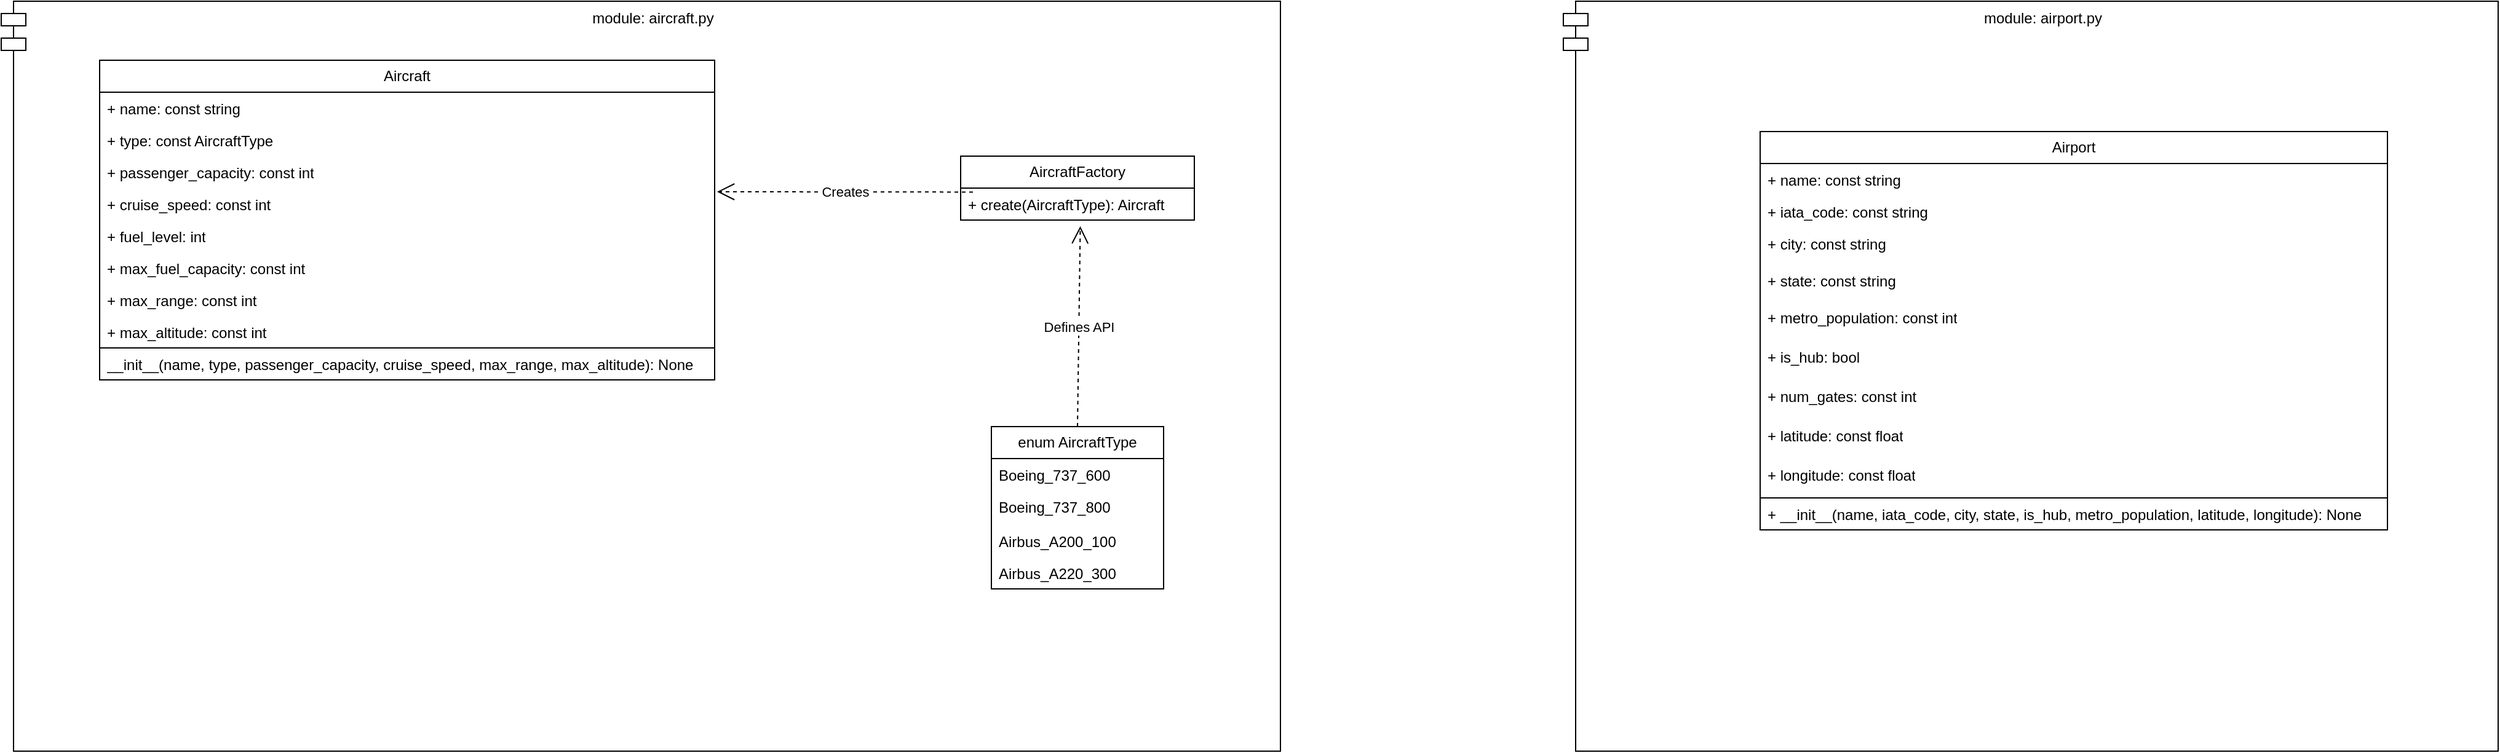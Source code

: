 <mxfile version="22.1.21" type="google">
  <diagram id="C5RBs43oDa-KdzZeNtuy" name="Page-1">
    <mxGraphModel grid="1" page="1" gridSize="10" guides="1" tooltips="1" connect="1" arrows="1" fold="1" pageScale="1" pageWidth="1200" pageHeight="1920" math="0" shadow="0">
      <root>
        <mxCell id="WIyWlLk6GJQsqaUBKTNV-0" />
        <mxCell id="WIyWlLk6GJQsqaUBKTNV-1" parent="WIyWlLk6GJQsqaUBKTNV-0" />
        <mxCell id="FBJqxQSfG6q5Dgu4mfyf-16" value="module: airport.py" style="shape=module;align=left;spacingLeft=20;align=center;verticalAlign=top;whiteSpace=wrap;html=1;" vertex="1" parent="WIyWlLk6GJQsqaUBKTNV-1">
          <mxGeometry x="260" y="54" width="760" height="610" as="geometry" />
        </mxCell>
        <mxCell id="FBJqxQSfG6q5Dgu4mfyf-5" value="module: aircraft.py" style="shape=module;align=left;spacingLeft=20;align=center;verticalAlign=top;whiteSpace=wrap;html=1;movable=1;resizable=1;rotatable=1;deletable=1;editable=1;locked=0;connectable=1;" vertex="1" parent="WIyWlLk6GJQsqaUBKTNV-1">
          <mxGeometry x="-1010" y="54" width="1040" height="610" as="geometry" />
        </mxCell>
        <mxCell id="iqvePdSqnSLNCN-937UF-0" value="Aircraft" style="swimlane;fontStyle=0;childLayout=stackLayout;horizontal=1;startSize=26;fillColor=none;horizontalStack=0;resizeParent=1;resizeParentMax=0;resizeLast=0;collapsible=1;marginBottom=0;whiteSpace=wrap;html=1;" vertex="1" parent="WIyWlLk6GJQsqaUBKTNV-1">
          <mxGeometry x="-930" y="102" width="500" height="260" as="geometry" />
        </mxCell>
        <mxCell id="iqvePdSqnSLNCN-937UF-1" value="+ name: const string" style="text;strokeColor=none;fillColor=none;align=left;verticalAlign=top;spacingLeft=4;spacingRight=4;overflow=hidden;rotatable=0;points=[[0,0.5],[1,0.5]];portConstraint=eastwest;whiteSpace=wrap;html=1;" vertex="1" parent="iqvePdSqnSLNCN-937UF-0">
          <mxGeometry y="26" width="500" height="26" as="geometry" />
        </mxCell>
        <mxCell id="2-22p67KsCmv7Br5WCcd-1" value="+ type: const AircraftType" style="text;strokeColor=none;fillColor=none;align=left;verticalAlign=top;spacingLeft=4;spacingRight=4;overflow=hidden;rotatable=0;points=[[0,0.5],[1,0.5]];portConstraint=eastwest;whiteSpace=wrap;html=1;" vertex="1" parent="iqvePdSqnSLNCN-937UF-0">
          <mxGeometry y="52" width="500" height="26" as="geometry" />
        </mxCell>
        <mxCell id="iqvePdSqnSLNCN-937UF-2" value="+ passenger_capacity: const int" style="text;strokeColor=none;fillColor=none;align=left;verticalAlign=top;spacingLeft=4;spacingRight=4;overflow=hidden;rotatable=0;points=[[0,0.5],[1,0.5]];portConstraint=eastwest;whiteSpace=wrap;html=1;" vertex="1" parent="iqvePdSqnSLNCN-937UF-0">
          <mxGeometry y="78" width="500" height="26" as="geometry" />
        </mxCell>
        <mxCell id="2-22p67KsCmv7Br5WCcd-0" value="+ cruise_speed: const int" style="text;strokeColor=none;fillColor=none;align=left;verticalAlign=top;spacingLeft=4;spacingRight=4;overflow=hidden;rotatable=0;points=[[0,0.5],[1,0.5]];portConstraint=eastwest;whiteSpace=wrap;html=1;" vertex="1" parent="iqvePdSqnSLNCN-937UF-0">
          <mxGeometry y="104" width="500" height="26" as="geometry" />
        </mxCell>
        <mxCell id="6XMd4bnJF70WychvztIt-2" value="+ fuel_level: int" style="text;strokeColor=none;fillColor=none;align=left;verticalAlign=top;spacingLeft=4;spacingRight=4;overflow=hidden;rotatable=0;points=[[0,0.5],[1,0.5]];portConstraint=eastwest;whiteSpace=wrap;html=1;" vertex="1" parent="iqvePdSqnSLNCN-937UF-0">
          <mxGeometry y="130" width="500" height="26" as="geometry" />
        </mxCell>
        <mxCell id="6XMd4bnJF70WychvztIt-1" value="+ max_fuel_capacity: const int" style="text;strokeColor=none;fillColor=none;align=left;verticalAlign=top;spacingLeft=4;spacingRight=4;overflow=hidden;rotatable=0;points=[[0,0.5],[1,0.5]];portConstraint=eastwest;whiteSpace=wrap;html=1;" vertex="1" parent="iqvePdSqnSLNCN-937UF-0">
          <mxGeometry y="156" width="500" height="26" as="geometry" />
        </mxCell>
        <mxCell id="2-22p67KsCmv7Br5WCcd-2" value="+ max_range: const int" style="text;strokeColor=none;fillColor=none;align=left;verticalAlign=top;spacingLeft=4;spacingRight=4;overflow=hidden;rotatable=0;points=[[0,0.5],[1,0.5]];portConstraint=eastwest;whiteSpace=wrap;html=1;" vertex="1" parent="iqvePdSqnSLNCN-937UF-0">
          <mxGeometry y="182" width="500" height="26" as="geometry" />
        </mxCell>
        <mxCell id="iqvePdSqnSLNCN-937UF-3" value="+ max_altitude: const int" style="text;strokeColor=none;fillColor=none;align=left;verticalAlign=top;spacingLeft=4;spacingRight=4;overflow=hidden;rotatable=0;points=[[0,0.5],[1,0.5]];portConstraint=eastwest;whiteSpace=wrap;html=1;" vertex="1" parent="iqvePdSqnSLNCN-937UF-0">
          <mxGeometry y="208" width="500" height="26" as="geometry" />
        </mxCell>
        <mxCell id="2-22p67KsCmv7Br5WCcd-8" value="__init__(name, type, passenger_capacity, cruise_speed, max_range, max_altitude): None" style="text;strokeColor=default;fillColor=none;align=left;verticalAlign=top;spacingLeft=4;spacingRight=4;overflow=hidden;rotatable=0;points=[[0,0.5],[1,0.5]];portConstraint=eastwest;whiteSpace=wrap;html=1;" vertex="1" parent="iqvePdSqnSLNCN-937UF-0">
          <mxGeometry y="234" width="500" height="26" as="geometry" />
        </mxCell>
        <mxCell id="iqvePdSqnSLNCN-937UF-4" value="Airport" style="swimlane;fontStyle=0;childLayout=stackLayout;horizontal=1;startSize=26;fillColor=none;horizontalStack=0;resizeParent=1;resizeParentMax=0;resizeLast=0;collapsible=1;marginBottom=0;whiteSpace=wrap;html=1;" vertex="1" parent="WIyWlLk6GJQsqaUBKTNV-1">
          <mxGeometry x="420" y="160" width="510" height="324" as="geometry" />
        </mxCell>
        <mxCell id="iqvePdSqnSLNCN-937UF-5" value="+ name: const string" style="text;strokeColor=none;fillColor=none;align=left;verticalAlign=top;spacingLeft=4;spacingRight=4;overflow=hidden;rotatable=0;points=[[0,0.5],[1,0.5]];portConstraint=eastwest;whiteSpace=wrap;html=1;" vertex="1" parent="iqvePdSqnSLNCN-937UF-4">
          <mxGeometry y="26" width="510" height="26" as="geometry" />
        </mxCell>
        <mxCell id="iqvePdSqnSLNCN-937UF-6" value="+ iata_code: const string" style="text;strokeColor=none;fillColor=none;align=left;verticalAlign=top;spacingLeft=4;spacingRight=4;overflow=hidden;rotatable=0;points=[[0,0.5],[1,0.5]];portConstraint=eastwest;whiteSpace=wrap;html=1;" vertex="1" parent="iqvePdSqnSLNCN-937UF-4">
          <mxGeometry y="52" width="510" height="26" as="geometry" />
        </mxCell>
        <mxCell id="iqvePdSqnSLNCN-937UF-8" value="+ city: const string" style="text;strokeColor=none;fillColor=none;align=left;verticalAlign=top;spacingLeft=4;spacingRight=4;overflow=hidden;rotatable=0;points=[[0,0.5],[1,0.5]];portConstraint=eastwest;whiteSpace=wrap;html=1;" vertex="1" parent="iqvePdSqnSLNCN-937UF-4">
          <mxGeometry y="78" width="510" height="30" as="geometry" />
        </mxCell>
        <mxCell id="iqvePdSqnSLNCN-937UF-9" value="+ state: const string" style="text;strokeColor=none;fillColor=none;align=left;verticalAlign=top;spacingLeft=4;spacingRight=4;overflow=hidden;rotatable=0;points=[[0,0.5],[1,0.5]];portConstraint=eastwest;whiteSpace=wrap;html=1;" vertex="1" parent="iqvePdSqnSLNCN-937UF-4">
          <mxGeometry y="108" width="510" height="30" as="geometry" />
        </mxCell>
        <mxCell id="iqvePdSqnSLNCN-937UF-10" value="+ metro_population: const int" style="text;strokeColor=none;fillColor=none;align=left;verticalAlign=top;spacingLeft=4;spacingRight=4;overflow=hidden;rotatable=0;points=[[0,0.5],[1,0.5]];portConstraint=eastwest;whiteSpace=wrap;html=1;" vertex="1" parent="iqvePdSqnSLNCN-937UF-4">
          <mxGeometry y="138" width="510" height="32" as="geometry" />
        </mxCell>
        <mxCell id="iqvePdSqnSLNCN-937UF-34" value="+ is_hub: bool" style="text;strokeColor=none;fillColor=none;align=left;verticalAlign=top;spacingLeft=4;spacingRight=4;overflow=hidden;rotatable=0;points=[[0,0.5],[1,0.5]];portConstraint=eastwest;whiteSpace=wrap;html=1;" vertex="1" parent="iqvePdSqnSLNCN-937UF-4">
          <mxGeometry y="170" width="510" height="32" as="geometry" />
        </mxCell>
        <mxCell id="iqvePdSqnSLNCN-937UF-31" value="+ num_gates: const int" style="text;strokeColor=none;fillColor=none;align=left;verticalAlign=top;spacingLeft=4;spacingRight=4;overflow=hidden;rotatable=0;points=[[0,0.5],[1,0.5]];portConstraint=eastwest;whiteSpace=wrap;html=1;" vertex="1" parent="iqvePdSqnSLNCN-937UF-4">
          <mxGeometry y="202" width="510" height="32" as="geometry" />
        </mxCell>
        <mxCell id="iqvePdSqnSLNCN-937UF-12" value="+ latitude: const float" style="text;strokeColor=none;fillColor=none;align=left;verticalAlign=top;spacingLeft=4;spacingRight=4;overflow=hidden;rotatable=0;points=[[0,0.5],[1,0.5]];portConstraint=eastwest;whiteSpace=wrap;html=1;" vertex="1" parent="iqvePdSqnSLNCN-937UF-4">
          <mxGeometry y="234" width="510" height="32" as="geometry" />
        </mxCell>
        <mxCell id="iqvePdSqnSLNCN-937UF-13" value="+ longitude: const float" style="text;strokeColor=none;fillColor=none;align=left;verticalAlign=top;spacingLeft=4;spacingRight=4;overflow=hidden;rotatable=0;points=[[0,0.5],[1,0.5]];portConstraint=eastwest;whiteSpace=wrap;html=1;" vertex="1" parent="iqvePdSqnSLNCN-937UF-4">
          <mxGeometry y="266" width="510" height="32" as="geometry" />
        </mxCell>
        <mxCell id="iqvePdSqnSLNCN-937UF-30" value="+ __init__(name, iata_code, city, state, is_hub, metro_population, latitude, longitude): None" style="text;strokeColor=default;fillColor=none;align=left;verticalAlign=top;spacingLeft=4;spacingRight=4;overflow=hidden;rotatable=0;points=[[0,0.5],[1,0.5]];portConstraint=eastwest;whiteSpace=wrap;html=1;" vertex="1" parent="iqvePdSqnSLNCN-937UF-4">
          <mxGeometry y="298" width="510" height="26" as="geometry" />
        </mxCell>
        <mxCell id="FBJqxQSfG6q5Dgu4mfyf-0" value="enum AircraftType" style="swimlane;fontStyle=0;childLayout=stackLayout;horizontal=1;startSize=26;fillColor=none;horizontalStack=0;resizeParent=1;resizeParentMax=0;resizeLast=0;collapsible=1;marginBottom=0;whiteSpace=wrap;html=1;" vertex="1" parent="WIyWlLk6GJQsqaUBKTNV-1">
          <mxGeometry x="-205" y="400" width="140" height="132" as="geometry" />
        </mxCell>
        <mxCell id="FBJqxQSfG6q5Dgu4mfyf-1" value="Boeing_737_600" style="text;strokeColor=none;fillColor=none;align=left;verticalAlign=top;spacingLeft=4;spacingRight=4;overflow=hidden;rotatable=0;points=[[0,0.5],[1,0.5]];portConstraint=eastwest;whiteSpace=wrap;html=1;" vertex="1" parent="FBJqxQSfG6q5Dgu4mfyf-0">
          <mxGeometry y="26" width="140" height="26" as="geometry" />
        </mxCell>
        <mxCell id="FBJqxQSfG6q5Dgu4mfyf-2" value="Boeing_737_800" style="text;strokeColor=none;fillColor=none;align=left;verticalAlign=top;spacingLeft=4;spacingRight=4;overflow=hidden;rotatable=0;points=[[0,0.5],[1,0.5]];portConstraint=eastwest;whiteSpace=wrap;html=1;" vertex="1" parent="FBJqxQSfG6q5Dgu4mfyf-0">
          <mxGeometry y="52" width="140" height="28" as="geometry" />
        </mxCell>
        <mxCell id="FBJqxQSfG6q5Dgu4mfyf-4" value="Airbus_A200_100" style="text;strokeColor=none;fillColor=none;align=left;verticalAlign=top;spacingLeft=4;spacingRight=4;overflow=hidden;rotatable=0;points=[[0,0.5],[1,0.5]];portConstraint=eastwest;whiteSpace=wrap;html=1;" vertex="1" parent="FBJqxQSfG6q5Dgu4mfyf-0">
          <mxGeometry y="80" width="140" height="26" as="geometry" />
        </mxCell>
        <mxCell id="FBJqxQSfG6q5Dgu4mfyf-3" value="Airbus_A220_300" style="text;strokeColor=none;fillColor=none;align=left;verticalAlign=top;spacingLeft=4;spacingRight=4;overflow=hidden;rotatable=0;points=[[0,0.5],[1,0.5]];portConstraint=eastwest;whiteSpace=wrap;html=1;" vertex="1" parent="FBJqxQSfG6q5Dgu4mfyf-0">
          <mxGeometry y="106" width="140" height="26" as="geometry" />
        </mxCell>
        <mxCell id="FBJqxQSfG6q5Dgu4mfyf-6" value="AircraftFactory" style="swimlane;fontStyle=0;childLayout=stackLayout;horizontal=1;startSize=26;fillColor=none;horizontalStack=0;resizeParent=1;resizeParentMax=0;resizeLast=0;collapsible=1;marginBottom=0;whiteSpace=wrap;html=1;" vertex="1" parent="WIyWlLk6GJQsqaUBKTNV-1">
          <mxGeometry x="-230" y="180" width="190" height="52" as="geometry" />
        </mxCell>
        <mxCell id="FBJqxQSfG6q5Dgu4mfyf-7" value="+ create(AircraftType): Aircraft" style="text;strokeColor=none;fillColor=none;align=left;verticalAlign=top;spacingLeft=4;spacingRight=4;overflow=hidden;rotatable=0;points=[[0,0.5],[1,0.5]];portConstraint=eastwest;whiteSpace=wrap;html=1;" vertex="1" parent="FBJqxQSfG6q5Dgu4mfyf-6">
          <mxGeometry y="26" width="190" height="26" as="geometry" />
        </mxCell>
        <mxCell id="FBJqxQSfG6q5Dgu4mfyf-15" value="&lt;div&gt;Defines API&lt;/div&gt;" style="endArrow=open;endSize=12;dashed=1;html=1;rounded=0;exitX=0.5;exitY=0;exitDx=0;exitDy=0;entryX=0.512;entryY=1.192;entryDx=0;entryDy=0;entryPerimeter=0;" edge="1" parent="WIyWlLk6GJQsqaUBKTNV-1" source="FBJqxQSfG6q5Dgu4mfyf-0" target="FBJqxQSfG6q5Dgu4mfyf-7">
          <mxGeometry width="160" relative="1" as="geometry">
            <mxPoint x="-140" y="310" as="sourcePoint" />
            <mxPoint x="20" y="310" as="targetPoint" />
          </mxGeometry>
        </mxCell>
        <mxCell id="2-22p67KsCmv7Br5WCcd-5" value="&lt;div&gt;Creates&lt;/div&gt;" style="endArrow=open;endSize=12;dashed=1;html=1;rounded=0;entryX=1.004;entryY=0.115;entryDx=0;entryDy=0;entryPerimeter=0;" edge="1" parent="WIyWlLk6GJQsqaUBKTNV-1" target="2-22p67KsCmv7Br5WCcd-0">
          <mxGeometry width="160" relative="1" as="geometry">
            <mxPoint x="-220" y="209.217" as="sourcePoint" />
            <mxPoint x="-300" y="232" as="targetPoint" />
          </mxGeometry>
        </mxCell>
      </root>
    </mxGraphModel>
  </diagram>
</mxfile>
